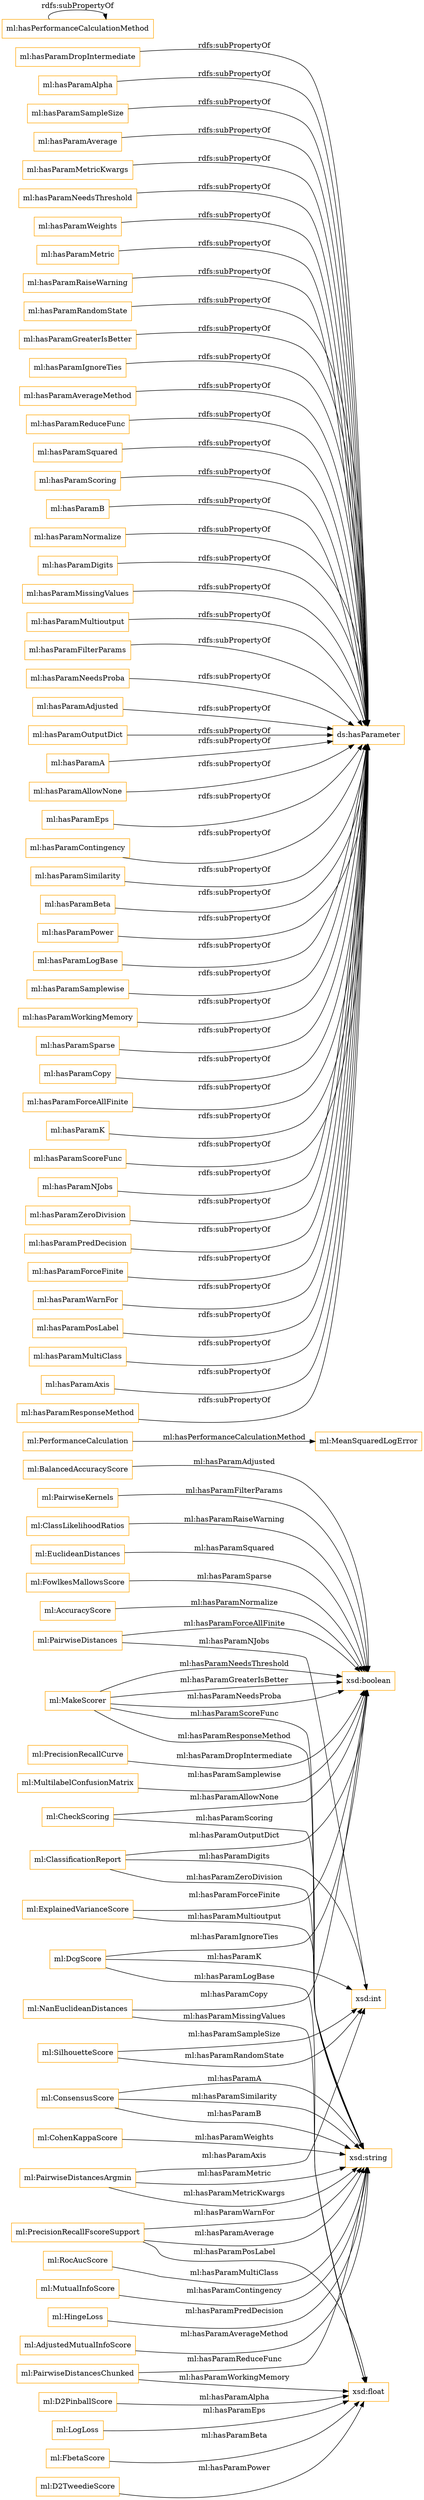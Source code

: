 digraph ar2dtool_diagram { 
rankdir=LR;
size="1501"
node [shape = rectangle, color="orange"]; "ml:PrecisionRecallCurve" "ml:MultilabelConfusionMatrix" "ml:MeanSquaredLogError" "ml:D2TweedieScore" "ml:PerformanceCalculation" "ml:PairwiseDistances" "ml:ExplainedVarianceScore" "ml:ConsensusScore" "ml:BalancedAccuracyScore" "ml:D2PinballScore" "ml:SilhouetteScore" "ml:PrecisionRecallFscoreSupport" "ml:PairwiseDistancesArgmin" "ml:DcgScore" "ml:PairwiseKernels" "ml:ClassLikelihoodRatios" "ml:LogLoss" "ml:RocAucScore" "ml:EuclideanDistances" "ml:CheckScoring" "ml:MutualInfoScore" "ml:FowlkesMallowsScore" "ml:ClassificationReport" "ml:HingeLoss" "ml:PairwiseDistancesChunked" "ml:NanEuclideanDistances" "ml:AdjustedMutualInfoScore" "ml:AccuracyScore" "ml:CohenKappaScore" "ml:FbetaScore" "ml:MakeScorer" ; /*classes style*/
	"ml:hasParamDropIntermediate" -> "ds:hasParameter" [ label = "rdfs:subPropertyOf" ];
	"ml:hasParamAlpha" -> "ds:hasParameter" [ label = "rdfs:subPropertyOf" ];
	"ml:hasParamSampleSize" -> "ds:hasParameter" [ label = "rdfs:subPropertyOf" ];
	"ml:hasParamAverage" -> "ds:hasParameter" [ label = "rdfs:subPropertyOf" ];
	"ml:hasParamMetricKwargs" -> "ds:hasParameter" [ label = "rdfs:subPropertyOf" ];
	"ml:hasParamNeedsThreshold" -> "ds:hasParameter" [ label = "rdfs:subPropertyOf" ];
	"ml:hasParamWeights" -> "ds:hasParameter" [ label = "rdfs:subPropertyOf" ];
	"ml:hasParamMetric" -> "ds:hasParameter" [ label = "rdfs:subPropertyOf" ];
	"ml:hasParamRaiseWarning" -> "ds:hasParameter" [ label = "rdfs:subPropertyOf" ];
	"ml:hasParamRandomState" -> "ds:hasParameter" [ label = "rdfs:subPropertyOf" ];
	"ml:hasParamGreaterIsBetter" -> "ds:hasParameter" [ label = "rdfs:subPropertyOf" ];
	"ml:hasParamIgnoreTies" -> "ds:hasParameter" [ label = "rdfs:subPropertyOf" ];
	"ml:hasParamAverageMethod" -> "ds:hasParameter" [ label = "rdfs:subPropertyOf" ];
	"ml:hasParamReduceFunc" -> "ds:hasParameter" [ label = "rdfs:subPropertyOf" ];
	"ml:hasParamSquared" -> "ds:hasParameter" [ label = "rdfs:subPropertyOf" ];
	"ml:hasParamScoring" -> "ds:hasParameter" [ label = "rdfs:subPropertyOf" ];
	"ml:hasParamB" -> "ds:hasParameter" [ label = "rdfs:subPropertyOf" ];
	"ml:hasParamNormalize" -> "ds:hasParameter" [ label = "rdfs:subPropertyOf" ];
	"ml:hasParamDigits" -> "ds:hasParameter" [ label = "rdfs:subPropertyOf" ];
	"ml:hasParamMissingValues" -> "ds:hasParameter" [ label = "rdfs:subPropertyOf" ];
	"ml:hasParamMultioutput" -> "ds:hasParameter" [ label = "rdfs:subPropertyOf" ];
	"ml:hasParamFilterParams" -> "ds:hasParameter" [ label = "rdfs:subPropertyOf" ];
	"ml:hasParamNeedsProba" -> "ds:hasParameter" [ label = "rdfs:subPropertyOf" ];
	"ml:hasParamAdjusted" -> "ds:hasParameter" [ label = "rdfs:subPropertyOf" ];
	"ml:hasParamOutputDict" -> "ds:hasParameter" [ label = "rdfs:subPropertyOf" ];
	"ml:hasParamA" -> "ds:hasParameter" [ label = "rdfs:subPropertyOf" ];
	"ml:hasParamAllowNone" -> "ds:hasParameter" [ label = "rdfs:subPropertyOf" ];
	"ml:hasParamEps" -> "ds:hasParameter" [ label = "rdfs:subPropertyOf" ];
	"ml:hasParamContingency" -> "ds:hasParameter" [ label = "rdfs:subPropertyOf" ];
	"ml:hasParamSimilarity" -> "ds:hasParameter" [ label = "rdfs:subPropertyOf" ];
	"ml:hasParamBeta" -> "ds:hasParameter" [ label = "rdfs:subPropertyOf" ];
	"ml:hasParamPower" -> "ds:hasParameter" [ label = "rdfs:subPropertyOf" ];
	"ml:hasParamLogBase" -> "ds:hasParameter" [ label = "rdfs:subPropertyOf" ];
	"ml:hasParamSamplewise" -> "ds:hasParameter" [ label = "rdfs:subPropertyOf" ];
	"ml:hasParamWorkingMemory" -> "ds:hasParameter" [ label = "rdfs:subPropertyOf" ];
	"ml:hasPerformanceCalculationMethod" -> "ml:hasPerformanceCalculationMethod" [ label = "rdfs:subPropertyOf" ];
	"ml:hasParamSparse" -> "ds:hasParameter" [ label = "rdfs:subPropertyOf" ];
	"ml:hasParamCopy" -> "ds:hasParameter" [ label = "rdfs:subPropertyOf" ];
	"ml:hasParamForceAllFinite" -> "ds:hasParameter" [ label = "rdfs:subPropertyOf" ];
	"ml:hasParamK" -> "ds:hasParameter" [ label = "rdfs:subPropertyOf" ];
	"ml:hasParamScoreFunc" -> "ds:hasParameter" [ label = "rdfs:subPropertyOf" ];
	"ml:hasParamNJobs" -> "ds:hasParameter" [ label = "rdfs:subPropertyOf" ];
	"ml:hasParamZeroDivision" -> "ds:hasParameter" [ label = "rdfs:subPropertyOf" ];
	"ml:hasParamPredDecision" -> "ds:hasParameter" [ label = "rdfs:subPropertyOf" ];
	"ml:hasParamForceFinite" -> "ds:hasParameter" [ label = "rdfs:subPropertyOf" ];
	"ml:hasParamWarnFor" -> "ds:hasParameter" [ label = "rdfs:subPropertyOf" ];
	"ml:hasParamPosLabel" -> "ds:hasParameter" [ label = "rdfs:subPropertyOf" ];
	"ml:hasParamMultiClass" -> "ds:hasParameter" [ label = "rdfs:subPropertyOf" ];
	"ml:hasParamAxis" -> "ds:hasParameter" [ label = "rdfs:subPropertyOf" ];
	"ml:hasParamResponseMethod" -> "ds:hasParameter" [ label = "rdfs:subPropertyOf" ];
	"ml:ConsensusScore" -> "xsd:string" [ label = "ml:hasParamA" ];
	"ml:ConsensusScore" -> "xsd:string" [ label = "ml:hasParamB" ];
	"ml:NanEuclideanDistances" -> "xsd:float" [ label = "ml:hasParamMissingValues" ];
	"ml:PerformanceCalculation" -> "ml:MeanSquaredLogError" [ label = "ml:hasPerformanceCalculationMethod" ];
	"ml:PairwiseDistancesChunked" -> "xsd:string" [ label = "ml:hasParamReduceFunc" ];
	"ml:PairwiseDistances" -> "xsd:boolean" [ label = "ml:hasParamForceAllFinite" ];
	"ml:ClassificationReport" -> "xsd:boolean" [ label = "ml:hasParamOutputDict" ];
	"ml:BalancedAccuracyScore" -> "xsd:boolean" [ label = "ml:hasParamAdjusted" ];
	"ml:MultilabelConfusionMatrix" -> "xsd:boolean" [ label = "ml:hasParamSamplewise" ];
	"ml:ClassificationReport" -> "xsd:string" [ label = "ml:hasParamZeroDivision" ];
	"ml:MakeScorer" -> "xsd:string" [ label = "ml:hasParamResponseMethod" ];
	"ml:ConsensusScore" -> "xsd:string" [ label = "ml:hasParamSimilarity" ];
	"ml:D2TweedieScore" -> "xsd:float" [ label = "ml:hasParamPower" ];
	"ml:PairwiseDistancesChunked" -> "xsd:float" [ label = "ml:hasParamWorkingMemory" ];
	"ml:D2PinballScore" -> "xsd:float" [ label = "ml:hasParamAlpha" ];
	"ml:DcgScore" -> "xsd:boolean" [ label = "ml:hasParamIgnoreTies" ];
	"ml:SilhouetteScore" -> "xsd:int" [ label = "ml:hasParamSampleSize" ];
	"ml:CheckScoring" -> "xsd:string" [ label = "ml:hasParamScoring" ];
	"ml:PrecisionRecallFscoreSupport" -> "xsd:string" [ label = "ml:hasParamAverage" ];
	"ml:MakeScorer" -> "xsd:boolean" [ label = "ml:hasParamNeedsProba" ];
	"ml:LogLoss" -> "xsd:float" [ label = "ml:hasParamEps" ];
	"ml:FowlkesMallowsScore" -> "xsd:boolean" [ label = "ml:hasParamSparse" ];
	"ml:PrecisionRecallCurve" -> "xsd:boolean" [ label = "ml:hasParamDropIntermediate" ];
	"ml:RocAucScore" -> "xsd:string" [ label = "ml:hasParamMultiClass" ];
	"ml:PairwiseDistances" -> "xsd:int" [ label = "ml:hasParamNJobs" ];
	"ml:PairwiseDistancesArgmin" -> "xsd:int" [ label = "ml:hasParamAxis" ];
	"ml:DcgScore" -> "xsd:int" [ label = "ml:hasParamK" ];
	"ml:MutualInfoScore" -> "xsd:string" [ label = "ml:hasParamContingency" ];
	"ml:MakeScorer" -> "xsd:boolean" [ label = "ml:hasParamNeedsThreshold" ];
	"ml:PairwiseDistancesArgmin" -> "xsd:string" [ label = "ml:hasParamMetricKwargs" ];
	"ml:DcgScore" -> "xsd:float" [ label = "ml:hasParamLogBase" ];
	"ml:HingeLoss" -> "xsd:string" [ label = "ml:hasParamPredDecision" ];
	"ml:ClassLikelihoodRatios" -> "xsd:boolean" [ label = "ml:hasParamRaiseWarning" ];
	"ml:AdjustedMutualInfoScore" -> "xsd:string" [ label = "ml:hasParamAverageMethod" ];
	"ml:AccuracyScore" -> "xsd:boolean" [ label = "ml:hasParamNormalize" ];
	"ml:MakeScorer" -> "xsd:boolean" [ label = "ml:hasParamGreaterIsBetter" ];
	"ml:ExplainedVarianceScore" -> "xsd:string" [ label = "ml:hasParamMultioutput" ];
	"ml:PrecisionRecallFscoreSupport" -> "xsd:float" [ label = "ml:hasParamPosLabel" ];
	"ml:NanEuclideanDistances" -> "xsd:boolean" [ label = "ml:hasParamCopy" ];
	"ml:EuclideanDistances" -> "xsd:boolean" [ label = "ml:hasParamSquared" ];
	"ml:SilhouetteScore" -> "xsd:int" [ label = "ml:hasParamRandomState" ];
	"ml:FbetaScore" -> "xsd:float" [ label = "ml:hasParamBeta" ];
	"ml:MakeScorer" -> "xsd:string" [ label = "ml:hasParamScoreFunc" ];
	"ml:PrecisionRecallFscoreSupport" -> "xsd:string" [ label = "ml:hasParamWarnFor" ];
	"ml:ClassificationReport" -> "xsd:int" [ label = "ml:hasParamDigits" ];
	"ml:ExplainedVarianceScore" -> "xsd:boolean" [ label = "ml:hasParamForceFinite" ];
	"ml:CohenKappaScore" -> "xsd:string" [ label = "ml:hasParamWeights" ];
	"ml:PairwiseDistancesArgmin" -> "xsd:string" [ label = "ml:hasParamMetric" ];
	"ml:CheckScoring" -> "xsd:boolean" [ label = "ml:hasParamAllowNone" ];
	"ml:PairwiseKernels" -> "xsd:boolean" [ label = "ml:hasParamFilterParams" ];

}
